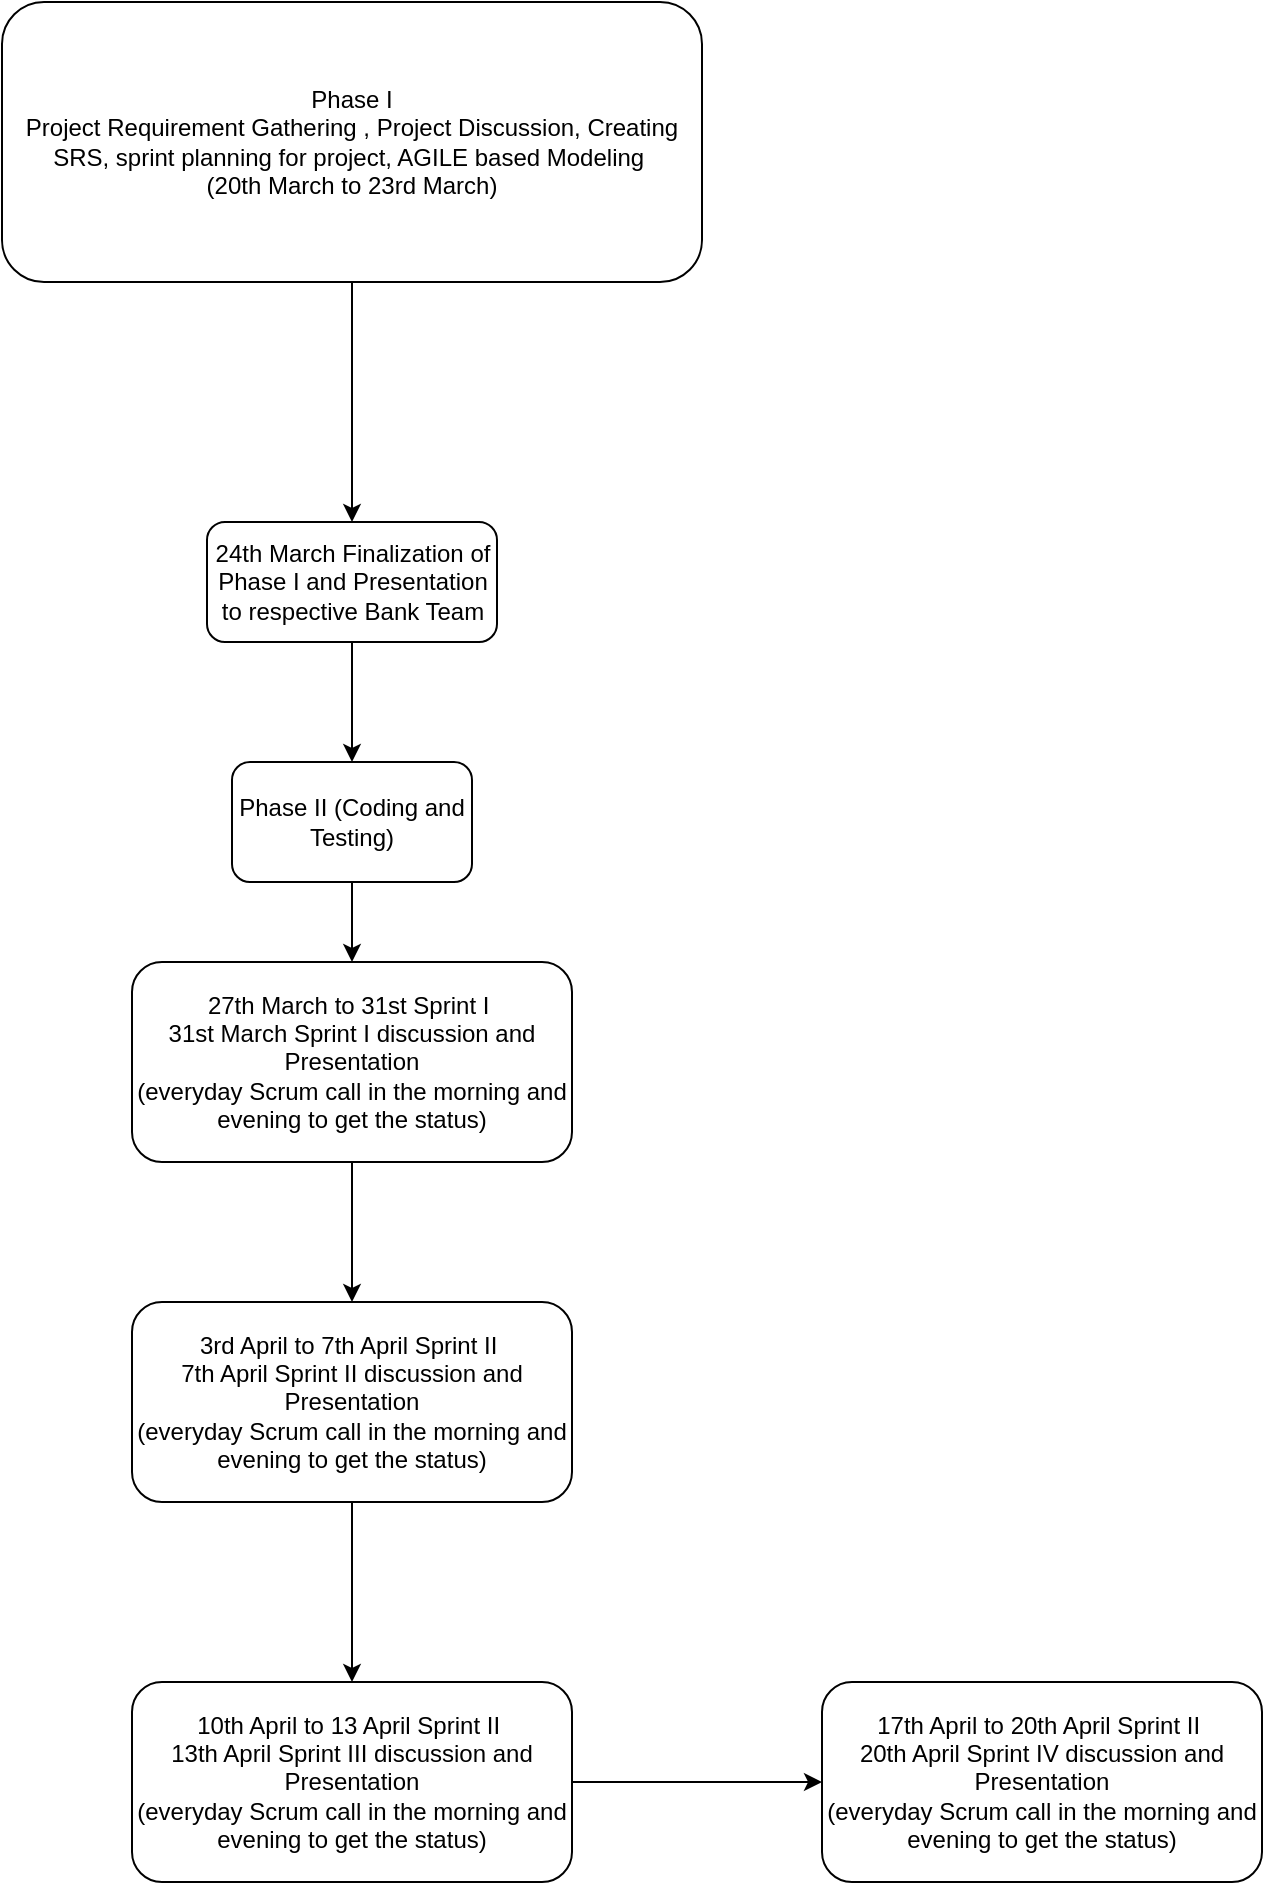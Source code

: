 <mxfile version="20.8.23" type="github">
  <diagram name="Page-1" id="tHcj789STNU8pIy6AydS">
    <mxGraphModel dx="794" dy="419" grid="1" gridSize="10" guides="1" tooltips="1" connect="1" arrows="1" fold="1" page="1" pageScale="1" pageWidth="850" pageHeight="1100" math="0" shadow="0">
      <root>
        <mxCell id="0" />
        <mxCell id="1" parent="0" />
        <mxCell id="SSMy7xWhFjjoF7A64Ty3-3" style="edgeStyle=orthogonalEdgeStyle;rounded=0;orthogonalLoop=1;jettySize=auto;html=1;entryX=0.5;entryY=0;entryDx=0;entryDy=0;" edge="1" parent="1" source="SSMy7xWhFjjoF7A64Ty3-1" target="SSMy7xWhFjjoF7A64Ty3-2">
          <mxGeometry relative="1" as="geometry" />
        </mxCell>
        <mxCell id="SSMy7xWhFjjoF7A64Ty3-1" value="Phase I&lt;br&gt;Project Requirement Gathering , Project Discussion, Creating SRS, sprint planning for project, AGILE based Modeling&amp;nbsp;&lt;br&gt;(20th March to 23rd March)" style="rounded=1;whiteSpace=wrap;html=1;" vertex="1" parent="1">
          <mxGeometry x="90" y="60" width="350" height="140" as="geometry" />
        </mxCell>
        <mxCell id="SSMy7xWhFjjoF7A64Ty3-6" style="edgeStyle=orthogonalEdgeStyle;rounded=0;orthogonalLoop=1;jettySize=auto;html=1;entryX=0.5;entryY=0;entryDx=0;entryDy=0;" edge="1" parent="1" source="SSMy7xWhFjjoF7A64Ty3-2" target="SSMy7xWhFjjoF7A64Ty3-5">
          <mxGeometry relative="1" as="geometry" />
        </mxCell>
        <mxCell id="SSMy7xWhFjjoF7A64Ty3-2" value="24th March Finalization of Phase I and Presentation to respective Bank Team" style="whiteSpace=wrap;html=1;rounded=1;" vertex="1" parent="1">
          <mxGeometry x="192.5" y="320" width="145" height="60" as="geometry" />
        </mxCell>
        <mxCell id="SSMy7xWhFjjoF7A64Ty3-7" style="edgeStyle=orthogonalEdgeStyle;rounded=0;orthogonalLoop=1;jettySize=auto;html=1;entryX=0.5;entryY=0;entryDx=0;entryDy=0;" edge="1" parent="1" source="SSMy7xWhFjjoF7A64Ty3-5">
          <mxGeometry relative="1" as="geometry">
            <mxPoint x="265" y="540" as="targetPoint" />
          </mxGeometry>
        </mxCell>
        <mxCell id="SSMy7xWhFjjoF7A64Ty3-5" value="Phase II (Coding and Testing)" style="whiteSpace=wrap;html=1;rounded=1;" vertex="1" parent="1">
          <mxGeometry x="205" y="440" width="120" height="60" as="geometry" />
        </mxCell>
        <mxCell id="SSMy7xWhFjjoF7A64Ty3-12" style="edgeStyle=orthogonalEdgeStyle;rounded=0;orthogonalLoop=1;jettySize=auto;html=1;entryX=0.5;entryY=0;entryDx=0;entryDy=0;" edge="1" parent="1" source="SSMy7xWhFjjoF7A64Ty3-8" target="SSMy7xWhFjjoF7A64Ty3-9">
          <mxGeometry relative="1" as="geometry" />
        </mxCell>
        <mxCell id="SSMy7xWhFjjoF7A64Ty3-8" value="27th March to 31st Sprint I&amp;nbsp;&lt;br&gt;31st March Sprint I discussion and Presentation&lt;br&gt;(everyday Scrum call in the morning and evening to get the status)" style="whiteSpace=wrap;html=1;rounded=1;" vertex="1" parent="1">
          <mxGeometry x="155" y="540" width="220" height="100" as="geometry" />
        </mxCell>
        <mxCell id="SSMy7xWhFjjoF7A64Ty3-13" style="edgeStyle=orthogonalEdgeStyle;rounded=0;orthogonalLoop=1;jettySize=auto;html=1;entryX=0.5;entryY=0;entryDx=0;entryDy=0;" edge="1" parent="1" source="SSMy7xWhFjjoF7A64Ty3-9" target="SSMy7xWhFjjoF7A64Ty3-10">
          <mxGeometry relative="1" as="geometry" />
        </mxCell>
        <mxCell id="SSMy7xWhFjjoF7A64Ty3-9" value="3rd April to 7th April Sprint II&amp;nbsp;&lt;br&gt;7th April Sprint II discussion and Presentation&lt;br&gt;(everyday Scrum call in the morning and evening to get the status)" style="whiteSpace=wrap;html=1;rounded=1;" vertex="1" parent="1">
          <mxGeometry x="155" y="710" width="220" height="100" as="geometry" />
        </mxCell>
        <mxCell id="SSMy7xWhFjjoF7A64Ty3-14" style="edgeStyle=orthogonalEdgeStyle;rounded=0;orthogonalLoop=1;jettySize=auto;html=1;" edge="1" parent="1" source="SSMy7xWhFjjoF7A64Ty3-10" target="SSMy7xWhFjjoF7A64Ty3-11">
          <mxGeometry relative="1" as="geometry" />
        </mxCell>
        <mxCell id="SSMy7xWhFjjoF7A64Ty3-10" value="10th April to 13 April Sprint II&amp;nbsp;&lt;br&gt;13th April Sprint III discussion and Presentation&lt;br&gt;(everyday Scrum call in the morning and evening to get the status)" style="whiteSpace=wrap;html=1;rounded=1;" vertex="1" parent="1">
          <mxGeometry x="155" y="900" width="220" height="100" as="geometry" />
        </mxCell>
        <mxCell id="SSMy7xWhFjjoF7A64Ty3-11" value="17th April to 20th April Sprint II&amp;nbsp;&lt;br&gt;20th April Sprint IV discussion and Presentation&lt;br&gt;(everyday Scrum call in the morning and evening to get the status)" style="whiteSpace=wrap;html=1;rounded=1;" vertex="1" parent="1">
          <mxGeometry x="500" y="900" width="220" height="100" as="geometry" />
        </mxCell>
      </root>
    </mxGraphModel>
  </diagram>
</mxfile>
